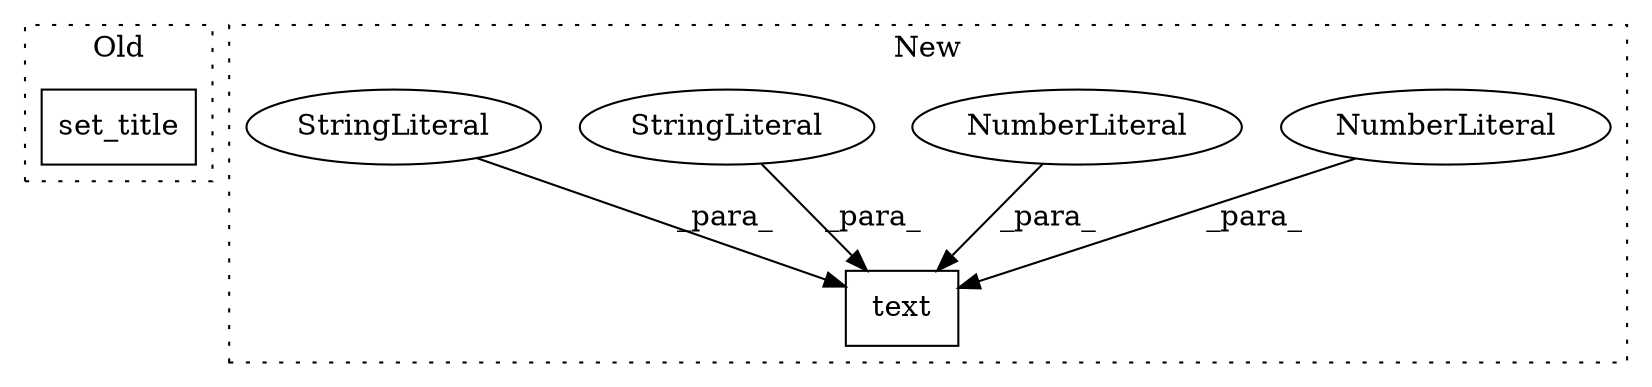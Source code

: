 digraph G {
subgraph cluster0 {
1 [label="set_title" a="32" s="1890,1931" l="10,1" shape="box"];
label = "Old";
style="dotted";
}
subgraph cluster1 {
2 [label="text" a="32" s="1890,1969" l="5,1" shape="box"];
3 [label="NumberLiteral" a="34" s="1899" l="3" shape="ellipse"];
4 [label="NumberLiteral" a="34" s="1932" l="2" shape="ellipse"];
5 [label="StringLiteral" a="45" s="1961" l="8" shape="ellipse"];
6 [label="StringLiteral" a="45" s="1952" l="8" shape="ellipse"];
label = "New";
style="dotted";
}
3 -> 2 [label="_para_"];
4 -> 2 [label="_para_"];
5 -> 2 [label="_para_"];
6 -> 2 [label="_para_"];
}